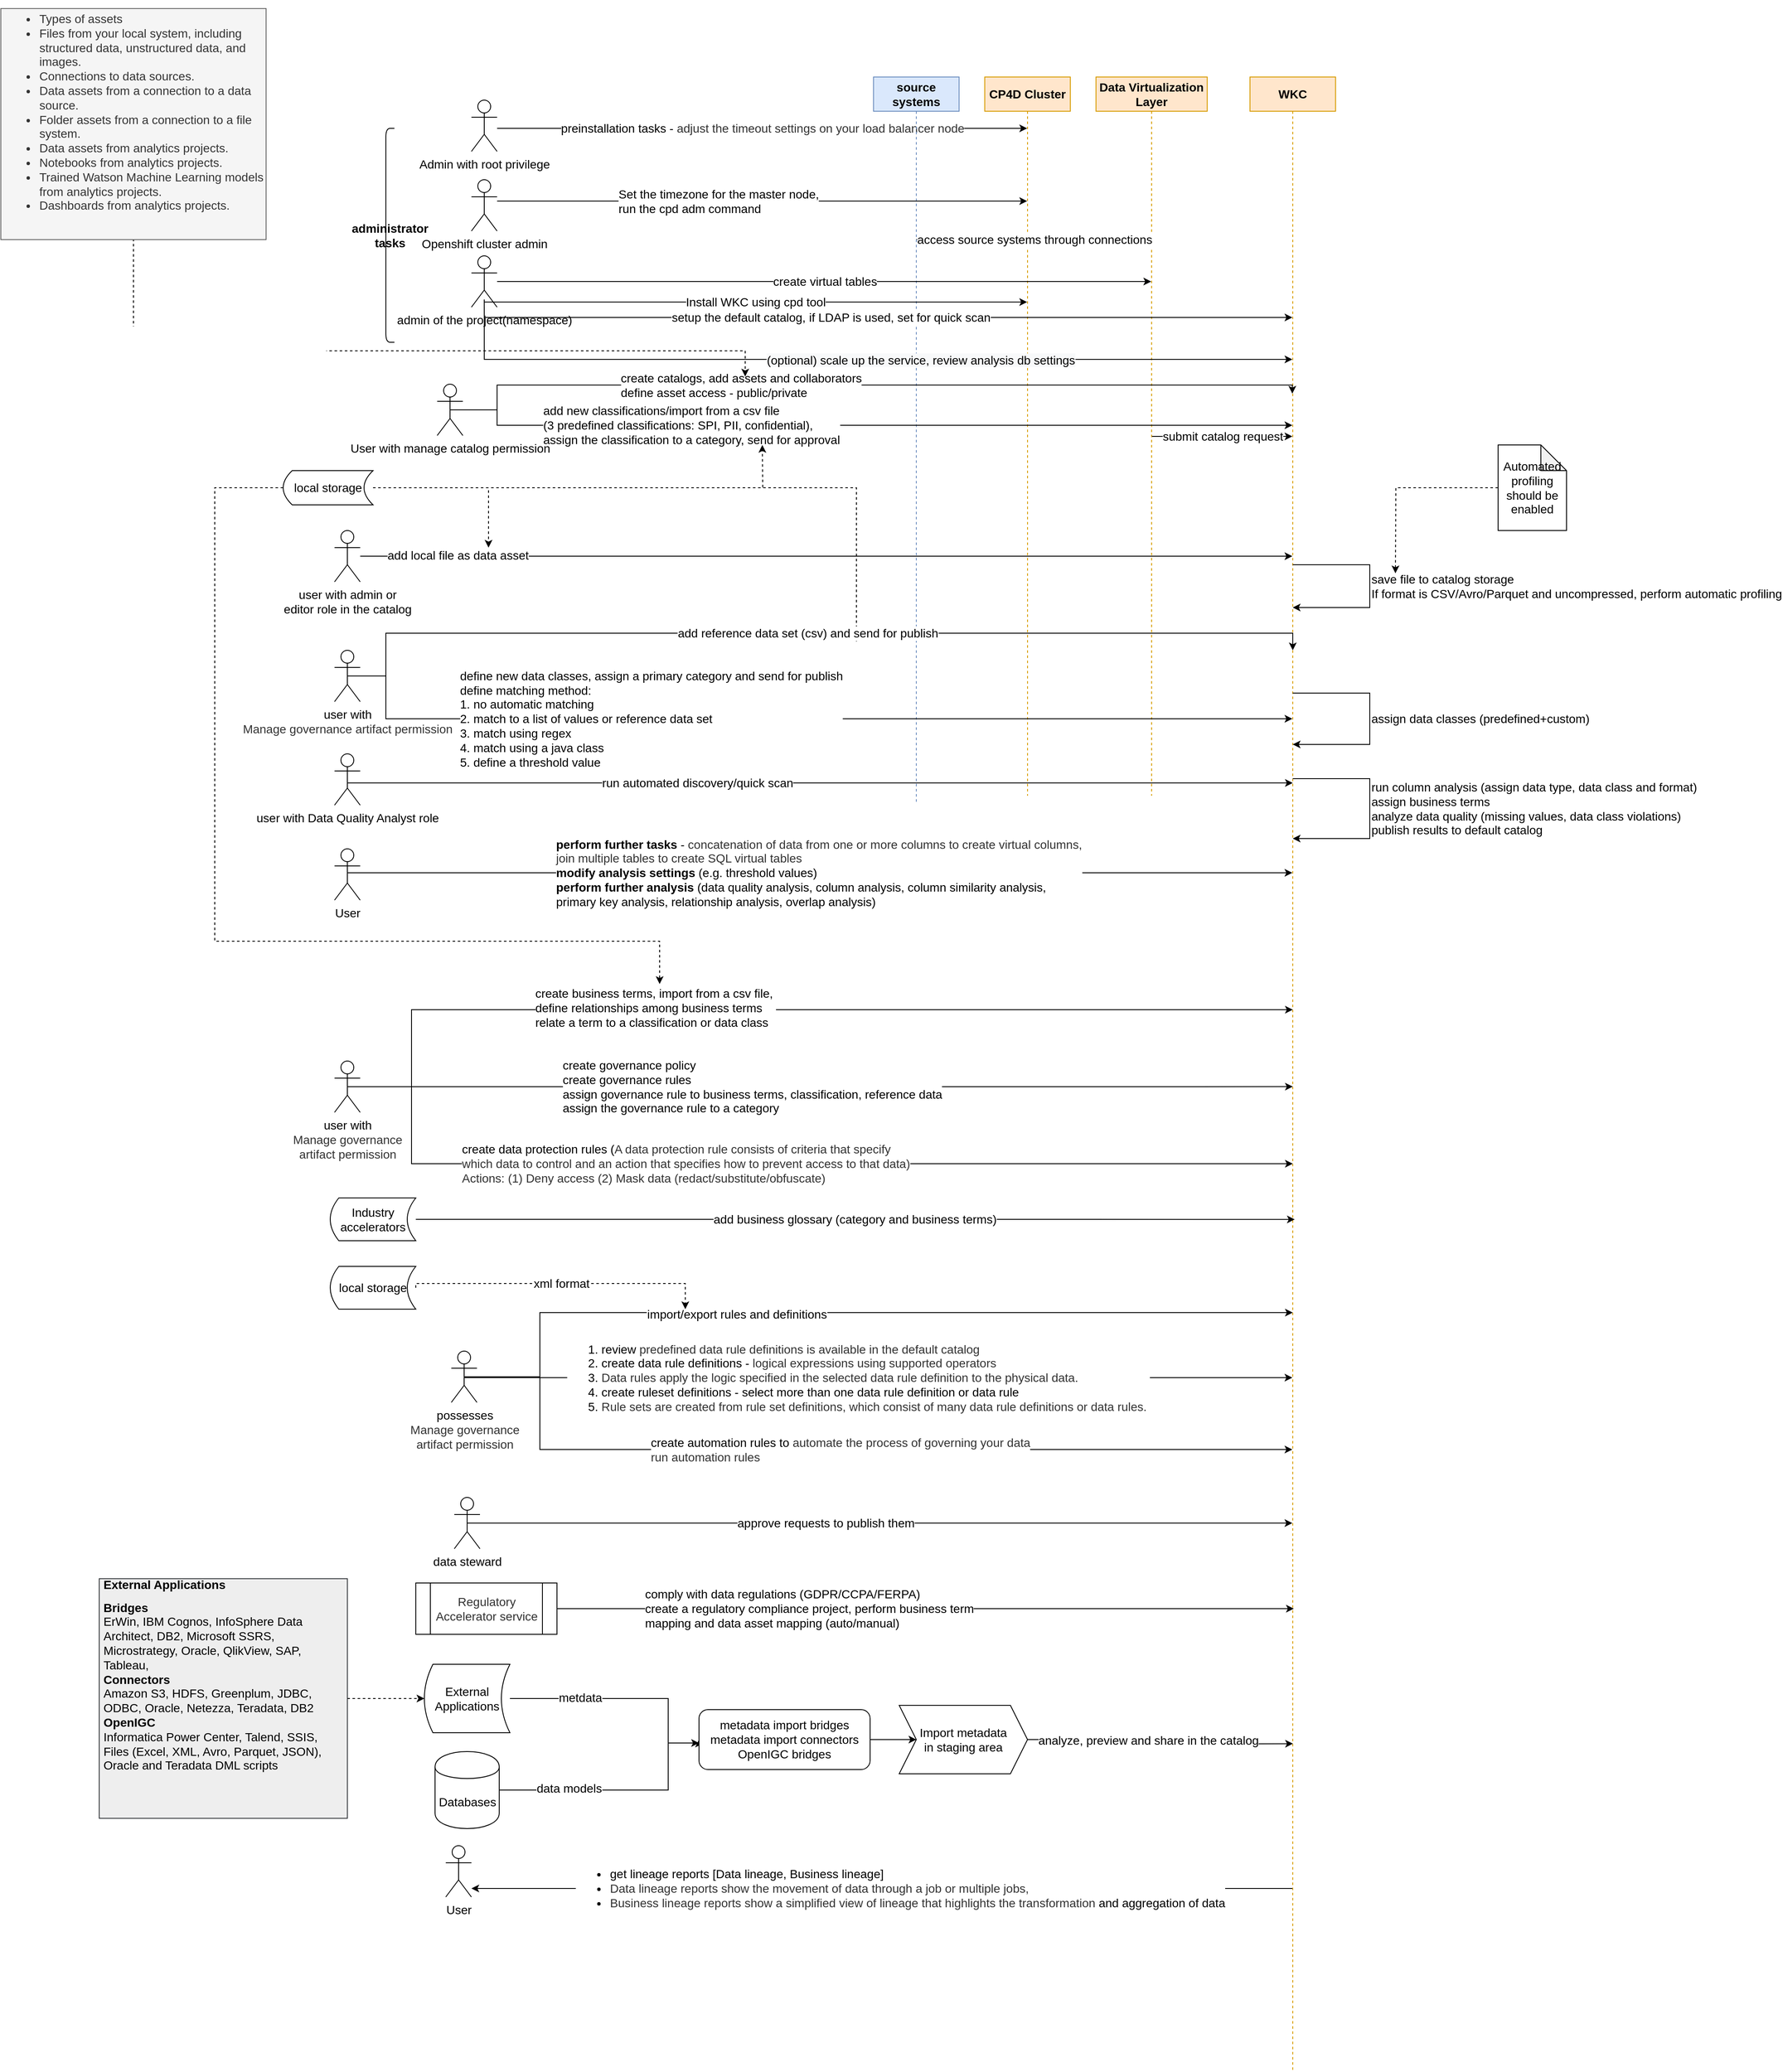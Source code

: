 <mxfile version="13.4.9" type="github">
  <diagram id="kgpKYQtTHZ0yAKxKKP6v" name="Page-1">
    <mxGraphModel dx="2909" dy="1727" grid="1" gridSize="10" guides="1" tooltips="1" connect="1" arrows="1" fold="1" page="1" pageScale="1" pageWidth="850" pageHeight="1100" math="0" shadow="0">
      <root>
        <mxCell id="0" />
        <mxCell id="1" parent="0" />
        <mxCell id="m7c62PFlQVcXENg2-71l-1" value="CP4D Cluster" style="shape=umlLifeline;perimeter=lifelinePerimeter;whiteSpace=wrap;html=1;container=1;collapsible=0;recursiveResize=0;outlineConnect=0;fillColor=#ffe6cc;strokeColor=#d79b00;fontSize=14;fontStyle=1" parent="1" vertex="1">
          <mxGeometry x="110" y="40" width="100" height="840" as="geometry" />
        </mxCell>
        <mxCell id="m7c62PFlQVcXENg2-71l-2" value="submit catalog request" style="edgeStyle=orthogonalEdgeStyle;rounded=0;orthogonalLoop=1;jettySize=auto;html=1;fontSize=14;" parent="1" source="m7c62PFlQVcXENg2-71l-3" target="m7c62PFlQVcXENg2-71l-5" edge="1">
          <mxGeometry relative="1" as="geometry">
            <Array as="points">
              <mxPoint x="310" y="270" />
              <mxPoint x="310" y="270" />
            </Array>
          </mxGeometry>
        </mxCell>
        <mxCell id="m7c62PFlQVcXENg2-71l-3" value="Data Virtualization Layer" style="shape=umlLifeline;perimeter=lifelinePerimeter;whiteSpace=wrap;html=1;container=1;collapsible=0;recursiveResize=0;outlineConnect=0;fillColor=#ffe6cc;strokeColor=#d79b00;fontSize=14;fontStyle=1" parent="1" vertex="1">
          <mxGeometry x="240" y="40" width="130" height="840" as="geometry" />
        </mxCell>
        <mxCell id="m7c62PFlQVcXENg2-71l-4" value="DV" style="shape=umlLifeline;perimeter=lifelinePerimeter;whiteSpace=wrap;html=1;container=1;collapsible=0;recursiveResize=0;outlineConnect=0;fontSize=14;" parent="1" vertex="1">
          <mxGeometry x="420" y="40" width="100" height="300" as="geometry" />
        </mxCell>
        <mxCell id="IsnBaX-UXQkgkAbF29E4-29" value="&lt;ul style=&quot;font-size: 14px;&quot;&gt;&lt;li style=&quot;font-size: 14px;&quot;&gt;&lt;font style=&quot;font-size: 14px;&quot;&gt;get lineage reports [Data lineage, Business lineage]&lt;/font&gt;&lt;/li&gt;&lt;li style=&quot;font-size: 14px;&quot;&gt;&lt;font style=&quot;font-size: 14px;&quot;&gt;&lt;span style=&quot;color: rgb(50, 50, 50); font-size: 14px;&quot;&gt;Data lineage reports show the movement of data through a job or multiple jobs,&amp;nbsp;&lt;/span&gt;&lt;/font&gt;&lt;/li&gt;&lt;li style=&quot;font-size: 14px;&quot;&gt;&lt;span style=&quot;color: rgb(50, 50, 50); font-size: 14px;&quot;&gt;Business lineage reports show a simplified view of lineage that highlights the transformation&amp;nbsp;&lt;/span&gt;and aggregation of data&lt;/li&gt;&lt;/ul&gt;" style="edgeStyle=orthogonalEdgeStyle;rounded=0;orthogonalLoop=1;jettySize=auto;html=1;align=left;fontSize=14;" parent="1" target="IsnBaX-UXQkgkAbF29E4-28" edge="1">
          <mxGeometry x="0.75" relative="1" as="geometry">
            <mxPoint x="290" y="1697.593" as="targetPoint" />
            <Array as="points">
              <mxPoint x="-400" y="2157" />
              <mxPoint x="-400" y="2157" />
            </Array>
            <mxPoint as="offset" />
            <mxPoint x="469.5" y="2157" as="sourcePoint" />
          </mxGeometry>
        </mxCell>
        <mxCell id="m7c62PFlQVcXENg2-71l-5" value="WKC" style="shape=umlLifeline;perimeter=lifelinePerimeter;whiteSpace=wrap;html=1;container=1;collapsible=0;recursiveResize=0;outlineConnect=0;fillColor=#ffe6cc;strokeColor=#d79b00;fontSize=14;fontStyle=1" parent="1" vertex="1">
          <mxGeometry x="420" y="40" width="100" height="2330" as="geometry" />
        </mxCell>
        <mxCell id="m7c62PFlQVcXENg2-71l-6" value="&lt;font style=&quot;font-size: 14px;&quot;&gt;preinstallation tasks -&amp;nbsp;&lt;span style=&quot;color: rgb(50, 50, 50); font-size: 14px;&quot;&gt;adjust the timeout settings on your load balancer node&lt;/span&gt;&lt;/font&gt;" style="edgeStyle=orthogonalEdgeStyle;rounded=0;orthogonalLoop=1;jettySize=auto;html=1;fontSize=14;" parent="1" source="m7c62PFlQVcXENg2-71l-9" target="m7c62PFlQVcXENg2-71l-1" edge="1">
          <mxGeometry relative="1" as="geometry">
            <Array as="points">
              <mxPoint x="50" y="100" />
              <mxPoint x="50" y="100" />
            </Array>
          </mxGeometry>
        </mxCell>
        <mxCell id="m7c62PFlQVcXENg2-71l-9" value="&lt;font style=&quot;font-size: 14px;&quot;&gt;Admin with root privilege&lt;/font&gt;" style="shape=umlActor;verticalLabelPosition=bottom;verticalAlign=top;html=1;fontSize=14;" parent="1" vertex="1">
          <mxGeometry x="-490" y="67" width="30" height="60" as="geometry" />
        </mxCell>
        <mxCell id="m7c62PFlQVcXENg2-71l-12" value="approve requests to publish them" style="edgeStyle=orthogonalEdgeStyle;rounded=0;orthogonalLoop=1;jettySize=auto;html=1;fontSize=14;exitX=0.5;exitY=0.5;exitDx=0;exitDy=0;exitPerimeter=0;" parent="1" source="m7c62PFlQVcXENg2-71l-13" edge="1">
          <mxGeometry x="0.657" y="-380" relative="1" as="geometry">
            <Array as="points">
              <mxPoint x="-495" y="1730" />
            </Array>
            <mxPoint x="-380" y="-380" as="offset" />
            <mxPoint x="469.5" y="1730" as="targetPoint" />
          </mxGeometry>
        </mxCell>
        <mxCell id="m7c62PFlQVcXENg2-71l-13" value="data steward" style="shape=umlActor;verticalLabelPosition=bottom;verticalAlign=top;html=1;fontSize=14;" parent="1" vertex="1">
          <mxGeometry x="-510" y="1700" width="30" height="60" as="geometry" />
        </mxCell>
        <mxCell id="m7c62PFlQVcXENg2-71l-14" value="run automated discovery/quick scan" style="edgeStyle=orthogonalEdgeStyle;rounded=0;orthogonalLoop=1;jettySize=auto;html=1;fontSize=14;exitX=0.5;exitY=0.5;exitDx=0;exitDy=0;exitPerimeter=0;" parent="1" source="m7c62PFlQVcXENg2-71l-16" edge="1">
          <mxGeometry x="-0.256" relative="1" as="geometry">
            <Array as="points">
              <mxPoint x="-635" y="865" />
            </Array>
            <mxPoint as="offset" />
            <mxPoint x="470" y="865" as="targetPoint" />
            <mxPoint x="-635" y="876" as="sourcePoint" />
          </mxGeometry>
        </mxCell>
        <mxCell id="m7c62PFlQVcXENg2-71l-16" value="user with Data Quality Analyst role" style="shape=umlActor;verticalLabelPosition=bottom;verticalAlign=top;html=1;fontSize=14;" parent="1" vertex="1">
          <mxGeometry x="-650" y="831" width="30" height="60" as="geometry" />
        </mxCell>
        <mxCell id="m7c62PFlQVcXENg2-71l-96" value="access source systems through connections" style="edgeStyle=orthogonalEdgeStyle;rounded=0;orthogonalLoop=1;jettySize=auto;html=1;strokeWidth=1;fontSize=14;" parent="1" source="m7c62PFlQVcXENg2-71l-17" target="m7c62PFlQVcXENg2-71l-3" edge="1">
          <mxGeometry relative="1" as="geometry">
            <Array as="points">
              <mxPoint x="150" y="230" />
              <mxPoint x="150" y="230" />
            </Array>
          </mxGeometry>
        </mxCell>
        <mxCell id="m7c62PFlQVcXENg2-71l-17" value="source systems" style="shape=umlLifeline;perimeter=lifelinePerimeter;whiteSpace=wrap;html=1;container=1;collapsible=0;recursiveResize=0;outlineConnect=0;fillColor=#dae8fc;strokeColor=#6c8ebf;fontSize=14;fontStyle=1" parent="1" vertex="1">
          <mxGeometry x="-20" y="40" width="100" height="850" as="geometry" />
        </mxCell>
        <mxCell id="m7c62PFlQVcXENg2-71l-19" value="&lt;ol style=&quot;font-size: 14px;&quot;&gt;&lt;li style=&quot;font-size: 14px;&quot;&gt;&lt;font style=&quot;font-size: 14px;&quot;&gt;&lt;font style=&quot;font-size: 14px;&quot;&gt;review&amp;nbsp;&lt;span style=&quot;color: rgb(50, 50, 50); font-size: 14px;&quot;&gt;predefined data rule definitions is available in the default catalog&lt;/span&gt;&lt;/font&gt;&lt;/font&gt;&lt;/li&gt;&lt;li style=&quot;font-size: 14px;&quot;&gt;&lt;font style=&quot;font-size: 14px;&quot;&gt;create data rule definitions -&amp;nbsp;&lt;span style=&quot;color: rgb(50, 50, 50); font-size: 14px;&quot;&gt;logical expressions using supported operators&lt;br style=&quot;font-size: 14px;&quot;&gt;&lt;/span&gt;&lt;/font&gt;&lt;/li&gt;&lt;li style=&quot;font-size: 14px;&quot;&gt;&lt;font style=&quot;font-size: 14px;&quot;&gt;&lt;span style=&quot;color: rgb(50, 50, 50); font-size: 14px;&quot;&gt;Data rules apply the logic specified in the selected data rule definition to the physical data.&lt;/span&gt;&lt;/font&gt;&lt;/li&gt;&lt;li style=&quot;font-size: 14px;&quot;&gt;&lt;font style=&quot;font-size: 14px;&quot;&gt;create ruleset definitions -&amp;nbsp;&lt;/font&gt;select more than one data rule definition or data rule&lt;/li&gt;&lt;li style=&quot;font-size: 14px;&quot;&gt;&lt;font style=&quot;font-size: 14px;&quot;&gt;&lt;span style=&quot;color: rgb(50, 50, 50); font-size: 14px;&quot;&gt;Rule sets are created from rule set definitions, which consist of many data rule definitions or data rules.&amp;nbsp;&lt;/span&gt;&lt;/font&gt;&lt;/li&gt;&lt;/ol&gt;" style="edgeStyle=orthogonalEdgeStyle;rounded=0;orthogonalLoop=1;jettySize=auto;html=1;fontSize=14;align=left;exitX=0.5;exitY=0.5;exitDx=0;exitDy=0;exitPerimeter=0;" parent="1" source="m7c62PFlQVcXENg2-71l-20" edge="1">
          <mxGeometry x="-0.527" y="-110" relative="1" as="geometry">
            <Array as="points">
              <mxPoint x="-498" y="1560" />
            </Array>
            <mxPoint x="469.5" y="1560" as="targetPoint" />
            <mxPoint x="-110" y="-110" as="offset" />
          </mxGeometry>
        </mxCell>
        <mxCell id="m7c62PFlQVcXENg2-71l-87" style="edgeStyle=orthogonalEdgeStyle;rounded=0;orthogonalLoop=1;jettySize=auto;html=1;strokeWidth=1;fontSize=14;exitX=0.5;exitY=0.5;exitDx=0;exitDy=0;exitPerimeter=0;" parent="1" source="m7c62PFlQVcXENg2-71l-20" edge="1">
          <mxGeometry relative="1" as="geometry">
            <mxPoint x="470" y="1484" as="targetPoint" />
            <Array as="points">
              <mxPoint x="-410" y="1559" />
              <mxPoint x="-410" y="1484" />
            </Array>
            <mxPoint x="-483.5" y="1544" as="sourcePoint" />
          </mxGeometry>
        </mxCell>
        <mxCell id="m7c62PFlQVcXENg2-71l-88" value="import/export rules and definitions" style="edgeLabel;html=1;align=center;verticalAlign=middle;resizable=0;points=[];fontSize=14;" parent="m7c62PFlQVcXENg2-71l-87" vertex="1" connectable="0">
          <mxGeometry x="-0.494" y="-2" relative="1" as="geometry">
            <mxPoint x="129.5" as="offset" />
          </mxGeometry>
        </mxCell>
        <mxCell id="m7c62PFlQVcXENg2-71l-91" value="&lt;div style=&quot;text-align: left; font-size: 14px;&quot;&gt;create automation rules to&amp;nbsp;&lt;span style=&quot;color: rgb(50, 50, 50); font-size: 14px;&quot;&gt;automate the process of governing your data&lt;/span&gt;&lt;/div&gt;&lt;font style=&quot;font-size: 14px;&quot;&gt;&lt;div style=&quot;text-align: left; font-size: 14px;&quot;&gt;&lt;span style=&quot;color: rgb(50, 50, 50); font-size: 14px;&quot;&gt;run automation rules&lt;/span&gt;&lt;/div&gt;&lt;/font&gt;" style="edgeStyle=orthogonalEdgeStyle;rounded=0;orthogonalLoop=1;jettySize=auto;html=1;strokeWidth=1;fontSize=14;exitX=0.5;exitY=0.5;exitDx=0;exitDy=0;exitPerimeter=0;" parent="1" source="m7c62PFlQVcXENg2-71l-20" edge="1">
          <mxGeometry x="-0.006" relative="1" as="geometry">
            <mxPoint x="469.5" y="1644" as="targetPoint" />
            <Array as="points">
              <mxPoint x="-410" y="1559" />
              <mxPoint x="-410" y="1644" />
            </Array>
            <mxPoint x="1" as="offset" />
            <mxPoint x="-483.5" y="1574" as="sourcePoint" />
          </mxGeometry>
        </mxCell>
        <mxCell id="m7c62PFlQVcXENg2-71l-20" value="&lt;font style=&quot;font-size: 14px;&quot;&gt;possesses&lt;br style=&quot;font-size: 14px;&quot;&gt;&lt;span style=&quot;color: rgb(50, 50, 50); background-color: rgb(255, 255, 255); font-size: 14px;&quot;&gt;Manage governance &lt;br style=&quot;font-size: 14px;&quot;&gt;artifact permission&lt;/span&gt;&lt;/font&gt;" style="shape=umlActor;verticalLabelPosition=bottom;verticalAlign=top;html=1;fontSize=14;" parent="1" vertex="1">
          <mxGeometry x="-513.5" y="1529" width="30" height="60" as="geometry" />
        </mxCell>
        <mxCell id="m7c62PFlQVcXENg2-71l-37" value="&lt;font style=&quot;font-size: 14px;&quot;&gt;Install WKC using cpd tool&lt;/font&gt;" style="edgeStyle=orthogonalEdgeStyle;rounded=0;orthogonalLoop=1;jettySize=auto;html=1;fontSize=14;" parent="1" edge="1">
          <mxGeometry relative="1" as="geometry">
            <Array as="points">
              <mxPoint x="-10" y="303" />
              <mxPoint x="-10" y="303" />
            </Array>
            <mxPoint x="-475.034" y="302" as="sourcePoint" />
            <mxPoint x="159.5" y="303.0" as="targetPoint" />
          </mxGeometry>
        </mxCell>
        <mxCell id="m7c62PFlQVcXENg2-71l-38" style="edgeStyle=orthogonalEdgeStyle;rounded=0;orthogonalLoop=1;jettySize=auto;html=1;fontSize=14;" parent="1" edge="1">
          <mxGeometry relative="1" as="geometry">
            <Array as="points">
              <mxPoint x="-475" y="321" />
            </Array>
            <mxPoint x="-475.034" y="300" as="sourcePoint" />
            <mxPoint x="469.5" y="321.0" as="targetPoint" />
          </mxGeometry>
        </mxCell>
        <mxCell id="m7c62PFlQVcXENg2-71l-39" value="&lt;font style=&quot;font-size: 14px;&quot;&gt;setup the default catalog, if LDAP is used, set for quick scan&lt;/font&gt;" style="edgeLabel;html=1;align=center;verticalAlign=middle;resizable=0;points=[];fontSize=14;" parent="m7c62PFlQVcXENg2-71l-38" vertex="1" connectable="0">
          <mxGeometry x="-0.1" y="-1" relative="1" as="geometry">
            <mxPoint x="-8.67" y="-1" as="offset" />
          </mxGeometry>
        </mxCell>
        <mxCell id="m7c62PFlQVcXENg2-71l-95" value="create virtual tables" style="edgeStyle=orthogonalEdgeStyle;rounded=0;orthogonalLoop=1;jettySize=auto;html=1;strokeWidth=1;fontSize=14;" parent="1" source="m7c62PFlQVcXENg2-71l-22" target="m7c62PFlQVcXENg2-71l-3" edge="1">
          <mxGeometry relative="1" as="geometry">
            <Array as="points">
              <mxPoint x="-475" y="260" />
            </Array>
          </mxGeometry>
        </mxCell>
        <mxCell id="m7c62PFlQVcXENg2-71l-22" value="&lt;font style=&quot;font-size: 14px;&quot;&gt;admin of the project(namespace)&lt;/font&gt;" style="shape=umlActor;verticalLabelPosition=bottom;verticalAlign=top;html=1;outlineConnect=0;fontSize=14;" parent="1" vertex="1">
          <mxGeometry x="-490" y="249" width="30" height="60" as="geometry" />
        </mxCell>
        <mxCell id="m7c62PFlQVcXENg2-71l-33" style="edgeStyle=orthogonalEdgeStyle;rounded=0;orthogonalLoop=1;jettySize=auto;html=1;fontSize=14;" parent="1" edge="1">
          <mxGeometry relative="1" as="geometry">
            <Array as="points">
              <mxPoint x="-10" y="185" />
              <mxPoint x="-10" y="185" />
            </Array>
            <mxPoint x="-460" y="185.0" as="sourcePoint" />
            <mxPoint x="159.5" y="185.0" as="targetPoint" />
          </mxGeometry>
        </mxCell>
        <mxCell id="m7c62PFlQVcXENg2-71l-35" value="&lt;font style=&quot;font-size: 14px;&quot;&gt;Set the timezone for the master node,&lt;br style=&quot;font-size: 14px;&quot;&gt;run the cpd adm command&lt;/font&gt;" style="edgeLabel;html=1;align=left;verticalAlign=middle;resizable=0;points=[];fontSize=14;" parent="m7c62PFlQVcXENg2-71l-33" vertex="1" connectable="0">
          <mxGeometry x="-0.065" y="1" relative="1" as="geometry">
            <mxPoint x="-149.66" y="1" as="offset" />
          </mxGeometry>
        </mxCell>
        <mxCell id="m7c62PFlQVcXENg2-71l-30" value="&lt;font style=&quot;font-size: 14px;&quot;&gt;Openshift cluster admin&lt;/font&gt;" style="shape=umlActor;verticalLabelPosition=bottom;verticalAlign=top;html=1;outlineConnect=0;fontSize=14;" parent="1" vertex="1">
          <mxGeometry x="-490" y="160" width="30" height="60" as="geometry" />
        </mxCell>
        <mxCell id="m7c62PFlQVcXENg2-71l-42" style="edgeStyle=orthogonalEdgeStyle;rounded=0;orthogonalLoop=1;jettySize=auto;html=1;fontSize=14;" parent="1" source="m7c62PFlQVcXENg2-71l-22" target="m7c62PFlQVcXENg2-71l-5" edge="1">
          <mxGeometry relative="1" as="geometry">
            <mxPoint x="-475" y="340" as="sourcePoint" />
            <mxPoint x="-50" y="370" as="targetPoint" />
            <Array as="points">
              <mxPoint x="-475" y="370" />
            </Array>
          </mxGeometry>
        </mxCell>
        <mxCell id="m7c62PFlQVcXENg2-71l-43" value="&lt;span style=&quot;font-size: 14px; background-color: rgb(248, 249, 250);&quot;&gt;(optional) scale up the service, review analysis db settings&lt;/span&gt;" style="edgeLabel;html=1;align=center;verticalAlign=middle;resizable=0;points=[];fontSize=14;" parent="m7c62PFlQVcXENg2-71l-42" vertex="1" connectable="0">
          <mxGeometry x="0.135" y="-1" relative="1" as="geometry">
            <mxPoint as="offset" />
          </mxGeometry>
        </mxCell>
        <mxCell id="m7c62PFlQVcXENg2-71l-47" style="edgeStyle=orthogonalEdgeStyle;rounded=0;orthogonalLoop=1;jettySize=auto;html=1;fontSize=14;exitX=0.5;exitY=0.5;exitDx=0;exitDy=0;exitPerimeter=0;" parent="1" source="m7c62PFlQVcXENg2-71l-44" edge="1">
          <mxGeometry relative="1" as="geometry">
            <Array as="points">
              <mxPoint x="-460" y="429" />
              <mxPoint x="-460" y="400" />
              <mxPoint x="470" y="400" />
            </Array>
            <mxPoint x="-460" y="410.0" as="sourcePoint" />
            <mxPoint x="469.5" y="410.0" as="targetPoint" />
          </mxGeometry>
        </mxCell>
        <mxCell id="m7c62PFlQVcXENg2-71l-48" value="&lt;div style=&quot;text-align: left; font-size: 14px;&quot;&gt;create catalogs, add assets and collaborators&lt;/div&gt;&lt;div style=&quot;text-align: left; font-size: 14px;&quot;&gt;define asset access - public/private&lt;/div&gt;" style="edgeLabel;html=1;align=center;verticalAlign=middle;resizable=0;points=[];fontSize=14;" parent="m7c62PFlQVcXENg2-71l-47" vertex="1" connectable="0">
          <mxGeometry x="0.463" y="-283" relative="1" as="geometry">
            <mxPoint x="-380" y="-283" as="offset" />
          </mxGeometry>
        </mxCell>
        <mxCell id="m7c62PFlQVcXENg2-71l-54" style="edgeStyle=orthogonalEdgeStyle;rounded=0;orthogonalLoop=1;jettySize=auto;html=1;strokeWidth=1;fontSize=14;exitX=0.5;exitY=0.5;exitDx=0;exitDy=0;exitPerimeter=0;" parent="1" source="m7c62PFlQVcXENg2-71l-44" edge="1">
          <mxGeometry relative="1" as="geometry">
            <Array as="points">
              <mxPoint x="-460" y="429" />
              <mxPoint x="-460" y="447" />
            </Array>
            <mxPoint x="-475.034" y="446" as="sourcePoint" />
            <mxPoint x="469.5" y="447.0" as="targetPoint" />
          </mxGeometry>
        </mxCell>
        <mxCell id="m7c62PFlQVcXENg2-71l-55" value="add new classifications/import from a csv file &lt;br&gt;(3 predefined classifications: SPI, PII, confidential),&amp;nbsp;&lt;br style=&quot;font-size: 14px&quot;&gt;assign the classification to a category, send for approval" style="edgeLabel;html=1;align=left;verticalAlign=middle;resizable=0;points=[];fontSize=14;" parent="m7c62PFlQVcXENg2-71l-54" vertex="1" connectable="0">
          <mxGeometry x="-0.036" y="-1" relative="1" as="geometry">
            <mxPoint x="-358" y="-1" as="offset" />
          </mxGeometry>
        </mxCell>
        <mxCell id="m7c62PFlQVcXENg2-71l-44" value="&lt;font style=&quot;font-size: 14px;&quot;&gt;User with manage catalog permission&lt;/font&gt;" style="shape=umlActor;verticalLabelPosition=bottom;verticalAlign=top;html=1;outlineConnect=0;fontSize=14;" parent="1" vertex="1">
          <mxGeometry x="-530" y="399" width="30" height="60" as="geometry" />
        </mxCell>
        <mxCell id="m7c62PFlQVcXENg2-71l-53" style="edgeStyle=orthogonalEdgeStyle;rounded=0;orthogonalLoop=1;jettySize=auto;html=1;fontSize=14;dashed=1;strokeWidth=1;exitX=0.5;exitY=1;exitDx=0;exitDy=0;" parent="1" edge="1">
          <mxGeometry relative="1" as="geometry">
            <mxPoint x="-170" y="390" as="targetPoint" />
            <Array as="points">
              <mxPoint x="-885" y="360" />
              <mxPoint x="-170" y="360" />
            </Array>
            <mxPoint x="-885.0" y="217.0" as="sourcePoint" />
          </mxGeometry>
        </mxCell>
        <mxCell id="m7c62PFlQVcXENg2-71l-51" value="&lt;h1 style=&quot;font-size: 14px;&quot;&gt;&lt;ul style=&quot;font-size: 14px;&quot;&gt;&lt;li style=&quot;font-size: 14px;&quot;&gt;&lt;font style=&quot;font-size: 14px; font-weight: normal;&quot;&gt;Types of assets&lt;/font&gt;&lt;/li&gt;&lt;li style=&quot;font-size: 14px;&quot;&gt;&lt;font style=&quot;font-size: 14px; font-weight: normal;&quot;&gt;Files from your local system, including structured data, unstructured data, and images.&lt;/font&gt;&lt;/li&gt;&lt;li style=&quot;font-size: 14px;&quot;&gt;&lt;font style=&quot;font-size: 14px; font-weight: normal;&quot;&gt;Connections to data sources.&amp;nbsp;&lt;/font&gt;&lt;/li&gt;&lt;li style=&quot;font-size: 14px;&quot;&gt;&lt;span style=&quot;font-weight: normal; font-size: 14px;&quot;&gt;Data assets from a connection to a data source.&lt;/span&gt;&lt;/li&gt;&lt;li style=&quot;font-size: 14px;&quot;&gt;&lt;font style=&quot;font-size: 14px; font-weight: normal;&quot;&gt;Folder assets from a connection to a file system.&lt;/font&gt;&lt;/li&gt;&lt;li style=&quot;font-size: 14px;&quot;&gt;&lt;font style=&quot;font-size: 14px; font-weight: normal;&quot;&gt;Data assets from analytics projects.&lt;/font&gt;&lt;/li&gt;&lt;li style=&quot;font-size: 14px;&quot;&gt;&lt;font style=&quot;font-size: 14px; font-weight: normal;&quot;&gt;Notebooks from analytics projects.&lt;/font&gt;&lt;/li&gt;&lt;li style=&quot;font-size: 14px;&quot;&gt;&lt;font style=&quot;font-size: 14px; font-weight: normal;&quot;&gt;Trained Watson Machine Learning models from analytics projects.&lt;/font&gt;&lt;/li&gt;&lt;li style=&quot;font-size: 14px;&quot;&gt;&lt;font style=&quot;font-size: 14px; font-weight: normal;&quot;&gt;Dashboards from analytics projects.&lt;/font&gt;&lt;/li&gt;&lt;/ul&gt;&lt;/h1&gt;" style="text;html=1;strokeColor=#666666;fillColor=#f5f5f5;spacing=5;spacingTop=-20;whiteSpace=wrap;overflow=hidden;rounded=0;fontSize=14;fontColor=#333333;" parent="1" vertex="1">
          <mxGeometry x="-1040" y="-40" width="310" height="270" as="geometry" />
        </mxCell>
        <mxCell id="m7c62PFlQVcXENg2-71l-58" style="edgeStyle=orthogonalEdgeStyle;rounded=0;orthogonalLoop=1;jettySize=auto;html=1;strokeWidth=1;fontSize=14;dashed=1;" parent="1" source="m7c62PFlQVcXENg2-71l-57" edge="1">
          <mxGeometry relative="1" as="geometry">
            <mxPoint x="-150" y="470" as="targetPoint" />
          </mxGeometry>
        </mxCell>
        <mxCell id="m7c62PFlQVcXENg2-71l-63" style="edgeStyle=orthogonalEdgeStyle;rounded=0;orthogonalLoop=1;jettySize=auto;html=1;strokeWidth=1;fontSize=14;dashed=1;" parent="1" source="m7c62PFlQVcXENg2-71l-57" edge="1">
          <mxGeometry relative="1" as="geometry">
            <mxPoint x="-470" y="590" as="targetPoint" />
            <Array as="points">
              <mxPoint x="-470" y="520" />
              <mxPoint x="-470" y="590" />
            </Array>
          </mxGeometry>
        </mxCell>
        <mxCell id="m7c62PFlQVcXENg2-71l-73" value="" style="edgeStyle=orthogonalEdgeStyle;rounded=0;orthogonalLoop=1;jettySize=auto;html=1;strokeWidth=1;fontSize=14;dashed=1;" parent="1" source="m7c62PFlQVcXENg2-71l-57" edge="1">
          <mxGeometry x="0.661" relative="1" as="geometry">
            <mxPoint x="-40" y="700" as="targetPoint" />
            <Array as="points">
              <mxPoint x="-40" y="520" />
            </Array>
            <mxPoint as="offset" />
          </mxGeometry>
        </mxCell>
        <mxCell id="m7c62PFlQVcXENg2-71l-84" style="edgeStyle=orthogonalEdgeStyle;rounded=0;orthogonalLoop=1;jettySize=auto;html=1;strokeWidth=1;fontSize=14;dashed=1;" parent="1" source="m7c62PFlQVcXENg2-71l-57" edge="1">
          <mxGeometry relative="1" as="geometry">
            <mxPoint x="-270" y="1100" as="targetPoint" />
            <Array as="points">
              <mxPoint x="-790" y="520" />
              <mxPoint x="-790" y="1050" />
              <mxPoint x="-270" y="1050" />
            </Array>
          </mxGeometry>
        </mxCell>
        <mxCell id="m7c62PFlQVcXENg2-71l-57" value="local storage" style="shape=dataStorage;whiteSpace=wrap;html=1;fontSize=14;" parent="1" vertex="1">
          <mxGeometry x="-710" y="500" width="105" height="40" as="geometry" />
        </mxCell>
        <mxCell id="m7c62PFlQVcXENg2-71l-60" style="edgeStyle=orthogonalEdgeStyle;rounded=0;orthogonalLoop=1;jettySize=auto;html=1;strokeWidth=1;fontSize=14;" parent="1" source="m7c62PFlQVcXENg2-71l-59" target="m7c62PFlQVcXENg2-71l-5" edge="1">
          <mxGeometry relative="1" as="geometry">
            <Array as="points">
              <mxPoint x="240" y="600" />
              <mxPoint x="240" y="600" />
            </Array>
          </mxGeometry>
        </mxCell>
        <mxCell id="m7c62PFlQVcXENg2-71l-61" value="add local file as data asset" style="edgeLabel;html=1;align=center;verticalAlign=middle;resizable=0;points=[];fontSize=14;" parent="m7c62PFlQVcXENg2-71l-60" vertex="1" connectable="0">
          <mxGeometry x="-0.792" y="1" relative="1" as="geometry">
            <mxPoint as="offset" />
          </mxGeometry>
        </mxCell>
        <mxCell id="m7c62PFlQVcXENg2-71l-59" value="user with admin or &lt;br style=&quot;font-size: 14px;&quot;&gt;editor role in the catalog" style="shape=umlActor;verticalLabelPosition=bottom;verticalAlign=top;html=1;outlineConnect=0;fontSize=14;" parent="1" vertex="1">
          <mxGeometry x="-650" y="570" width="30" height="60" as="geometry" />
        </mxCell>
        <mxCell id="m7c62PFlQVcXENg2-71l-62" value="save file to catalog storage&lt;br style=&quot;font-size: 14px;&quot;&gt;If format is CSV/Avro/Parquet and uncompressed, perform automatic profiling" style="edgeStyle=orthogonalEdgeStyle;rounded=0;orthogonalLoop=1;jettySize=auto;html=1;strokeWidth=1;fontSize=14;align=left;" parent="1" source="m7c62PFlQVcXENg2-71l-5" target="m7c62PFlQVcXENg2-71l-5" edge="1">
          <mxGeometry relative="1" as="geometry">
            <Array as="points">
              <mxPoint x="560" y="610" />
              <mxPoint x="560" y="660" />
            </Array>
          </mxGeometry>
        </mxCell>
        <mxCell id="m7c62PFlQVcXENg2-71l-65" style="edgeStyle=orthogonalEdgeStyle;rounded=0;orthogonalLoop=1;jettySize=auto;html=1;dashed=1;strokeWidth=1;fontSize=14;" parent="1" source="m7c62PFlQVcXENg2-71l-64" edge="1">
          <mxGeometry relative="1" as="geometry">
            <mxPoint x="590" y="620" as="targetPoint" />
          </mxGeometry>
        </mxCell>
        <mxCell id="m7c62PFlQVcXENg2-71l-64" value="Automated profiling should be enabled" style="shape=note;whiteSpace=wrap;html=1;backgroundOutline=1;darkOpacity=0.05;fontSize=14;" parent="1" vertex="1">
          <mxGeometry x="710" y="470" width="80" height="100" as="geometry" />
        </mxCell>
        <mxCell id="m7c62PFlQVcXENg2-71l-66" value="assign data classes (predefined+custom)" style="edgeStyle=orthogonalEdgeStyle;rounded=0;orthogonalLoop=1;jettySize=auto;html=1;strokeWidth=1;fontSize=14;align=left;" parent="1" source="m7c62PFlQVcXENg2-71l-5" target="m7c62PFlQVcXENg2-71l-5" edge="1">
          <mxGeometry relative="1" as="geometry">
            <Array as="points">
              <mxPoint x="560" y="760" />
              <mxPoint x="560" y="820" />
            </Array>
          </mxGeometry>
        </mxCell>
        <mxCell id="m7c62PFlQVcXENg2-71l-68" value="&lt;div style=&quot;text-align: left; font-size: 14px;&quot;&gt;define new data classes, assign a primary category and send for publish&lt;/div&gt;&lt;div style=&quot;text-align: left; font-size: 14px;&quot;&gt;define matching method:&lt;/div&gt;&lt;div style=&quot;text-align: left; font-size: 14px;&quot;&gt;1. no automatic matching&lt;/div&gt;&lt;div style=&quot;text-align: left; font-size: 14px;&quot;&gt;2. match to a list of values or reference data set&lt;/div&gt;&lt;div style=&quot;text-align: left; font-size: 14px;&quot;&gt;3. match using regex&lt;/div&gt;&lt;div style=&quot;text-align: left; font-size: 14px;&quot;&gt;4. match using a java class&lt;/div&gt;&lt;div style=&quot;text-align: left; font-size: 14px;&quot;&gt;5. define a threshold value&lt;/div&gt;" style="edgeStyle=orthogonalEdgeStyle;rounded=0;orthogonalLoop=1;jettySize=auto;html=1;strokeWidth=1;fontSize=14;exitX=0.5;exitY=0.5;exitDx=0;exitDy=0;exitPerimeter=0;" parent="1" source="m7c62PFlQVcXENg2-71l-67" target="m7c62PFlQVcXENg2-71l-5" edge="1">
          <mxGeometry x="-0.299" relative="1" as="geometry">
            <Array as="points">
              <mxPoint x="-590" y="740" />
              <mxPoint x="-590" y="790" />
            </Array>
            <mxPoint as="offset" />
          </mxGeometry>
        </mxCell>
        <mxCell id="m7c62PFlQVcXENg2-71l-74" value="add reference data set (csv) and send for publish" style="edgeStyle=orthogonalEdgeStyle;rounded=0;orthogonalLoop=1;jettySize=auto;html=1;strokeWidth=1;fontSize=14;exitX=0.5;exitY=0.5;exitDx=0;exitDy=0;exitPerimeter=0;" parent="1" source="m7c62PFlQVcXENg2-71l-67" edge="1">
          <mxGeometry relative="1" as="geometry">
            <Array as="points">
              <mxPoint x="-590" y="740" />
              <mxPoint x="-590" y="690" />
              <mxPoint x="470" y="690" />
            </Array>
            <mxPoint x="470" y="710" as="targetPoint" />
          </mxGeometry>
        </mxCell>
        <mxCell id="m7c62PFlQVcXENg2-71l-67" value="user with&lt;br style=&quot;font-size: 14px;&quot;&gt;&lt;span style=&quot;color: rgb(50, 50, 50); background-color: rgb(255, 255, 255); font-size: 14px;&quot;&gt;Manage governance artifact permission&lt;/span&gt;" style="shape=umlActor;verticalLabelPosition=bottom;verticalAlign=top;html=1;outlineConnect=0;fontSize=14;" parent="1" vertex="1">
          <mxGeometry x="-650" y="710" width="30" height="60" as="geometry" />
        </mxCell>
        <mxCell id="m7c62PFlQVcXENg2-71l-75" value="&lt;div style=&quot;font-size: 14px;&quot;&gt;run column analysis (assign data type, data class and format)&lt;/div&gt;&lt;div style=&quot;font-size: 14px;&quot;&gt;assign business terms&lt;/div&gt;&lt;div style=&quot;font-size: 14px;&quot;&gt;analyze data quality (missing values, data class violations)&lt;/div&gt;&lt;div style=&quot;font-size: 14px;&quot;&gt;publish results to default catalog&lt;/div&gt;" style="edgeStyle=orthogonalEdgeStyle;rounded=0;orthogonalLoop=1;jettySize=auto;html=1;strokeWidth=1;fontSize=14;align=left;" parent="1" source="m7c62PFlQVcXENg2-71l-5" target="m7c62PFlQVcXENg2-71l-5" edge="1">
          <mxGeometry relative="1" as="geometry">
            <Array as="points">
              <mxPoint x="560" y="860" />
              <mxPoint x="560" y="930" />
            </Array>
          </mxGeometry>
        </mxCell>
        <mxCell id="m7c62PFlQVcXENg2-71l-77" value="&lt;font style=&quot;font-size: 14px;&quot;&gt;&lt;b style=&quot;font-size: 14px;&quot;&gt;perform further tasks&lt;/b&gt; -&amp;nbsp;&lt;span style=&quot;color: rgb(50, 50, 50); font-size: 14px;&quot;&gt;concatenation of data from one or more columns to create virtual columns, &lt;br style=&quot;font-size: 14px;&quot;&gt;join multiple tables to create SQL virtual tables&lt;br style=&quot;font-size: 14px;&quot;&gt;&lt;/span&gt;&lt;/font&gt;&lt;b style=&quot;font-size: 14px;&quot;&gt;modify analysis settings&lt;/b&gt; (e.g. threshold values)&lt;br style=&quot;font-size: 14px;&quot;&gt;&lt;b style=&quot;font-size: 14px;&quot;&gt;perform further analysis&lt;/b&gt; (data quality analysis, column analysis, column similarity analysis, &lt;br style=&quot;font-size: 14px;&quot;&gt;primary key analysis, relationship analysis, overlap analysis)" style="edgeStyle=orthogonalEdgeStyle;rounded=0;orthogonalLoop=1;jettySize=auto;html=1;strokeWidth=1;fontSize=14;align=left;exitX=0.5;exitY=0.5;exitDx=0;exitDy=0;exitPerimeter=0;" parent="1" source="m7c62PFlQVcXENg2-71l-76" edge="1">
          <mxGeometry x="0.291" y="-470" relative="1" as="geometry">
            <Array as="points">
              <mxPoint x="-635" y="970" />
            </Array>
            <mxPoint x="-470" y="-470" as="offset" />
            <mxPoint x="-460" y="970.034" as="sourcePoint" />
            <mxPoint x="469.5" y="970.034" as="targetPoint" />
          </mxGeometry>
        </mxCell>
        <mxCell id="m7c62PFlQVcXENg2-71l-76" value="User" style="shape=umlActor;verticalLabelPosition=bottom;verticalAlign=top;html=1;outlineConnect=0;fontSize=14;" parent="1" vertex="1">
          <mxGeometry x="-650" y="942" width="30" height="60" as="geometry" />
        </mxCell>
        <mxCell id="m7c62PFlQVcXENg2-71l-80" value="&lt;div style=&quot;text-align: left; font-size: 14px;&quot;&gt;create governance policy&lt;/div&gt;&lt;div style=&quot;text-align: left; font-size: 14px;&quot;&gt;create governance rules&lt;/div&gt;&lt;div style=&quot;text-align: left; font-size: 14px;&quot;&gt;assign governance rule to business terms, classification, reference data&lt;/div&gt;&lt;div style=&quot;text-align: left; font-size: 14px;&quot;&gt;assign the governance rule to a category&lt;/div&gt;" style="edgeStyle=orthogonalEdgeStyle;rounded=0;orthogonalLoop=1;jettySize=auto;html=1;strokeWidth=1;fontSize=14;exitX=0.5;exitY=0.5;exitDx=0;exitDy=0;exitPerimeter=0;" parent="1" edge="1" source="m7c62PFlQVcXENg2-71l-79">
          <mxGeometry x="0.871" y="560" relative="1" as="geometry">
            <mxPoint x="-460" y="1220" as="sourcePoint" />
            <mxPoint x="470" y="1219.935" as="targetPoint" />
            <Array as="points" />
            <mxPoint x="-560" y="560" as="offset" />
          </mxGeometry>
        </mxCell>
        <mxCell id="m7c62PFlQVcXENg2-71l-81" value="&lt;font style=&quot;font-size: 14px;&quot;&gt;create data protection rules (&lt;font color=&quot;#323232&quot; style=&quot;font-size: 14px;&quot;&gt;A data protection rule consists of criteria that specify &lt;/font&gt;&lt;br style=&quot;font-size: 14px;&quot;&gt;&lt;font color=&quot;#323232&quot; style=&quot;font-size: 14px;&quot;&gt;which data to control and an action that specifies how to prevent access to that data)&lt;/font&gt;&lt;br style=&quot;font-size: 14px;&quot;&gt;&lt;font color=&quot;#323232&quot; style=&quot;font-size: 14px;&quot;&gt;Actions: (1) Deny access (2) Mask data (redact/substitute/obfuscate)&lt;/font&gt;&lt;br style=&quot;font-size: 14px;&quot;&gt;&lt;/font&gt;" style="edgeStyle=orthogonalEdgeStyle;rounded=0;orthogonalLoop=1;jettySize=auto;html=1;strokeWidth=1;fontSize=14;align=left;exitX=0.5;exitY=0.5;exitDx=0;exitDy=0;exitPerimeter=0;" parent="1" source="m7c62PFlQVcXENg2-71l-79" edge="1">
          <mxGeometry x="-0.629" relative="1" as="geometry">
            <mxPoint x="470" y="1310" as="targetPoint" />
            <Array as="points">
              <mxPoint x="-560" y="1220" />
              <mxPoint x="-560" y="1310" />
              <mxPoint x="470" y="1310" />
            </Array>
            <mxPoint as="offset" />
          </mxGeometry>
        </mxCell>
        <mxCell id="m7c62PFlQVcXENg2-71l-82" style="edgeStyle=orthogonalEdgeStyle;rounded=0;orthogonalLoop=1;jettySize=auto;html=1;strokeWidth=1;fontSize=14;exitX=0.5;exitY=0.5;exitDx=0;exitDy=0;exitPerimeter=0;" parent="1" source="m7c62PFlQVcXENg2-71l-79" edge="1">
          <mxGeometry relative="1" as="geometry">
            <Array as="points">
              <mxPoint x="-560" y="1220" />
              <mxPoint x="-560" y="1130" />
              <mxPoint x="470" y="1130" />
            </Array>
            <mxPoint x="-515.0" y="1224" as="sourcePoint" />
            <mxPoint x="470" y="1130" as="targetPoint" />
          </mxGeometry>
        </mxCell>
        <mxCell id="m7c62PFlQVcXENg2-71l-83" value="&lt;div style=&quot;text-align: left; font-size: 14px;&quot;&gt;create business terms, import from a csv file,&amp;nbsp;&lt;/div&gt;&lt;div style=&quot;text-align: left; font-size: 14px;&quot;&gt;define relationships among business terms&lt;/div&gt;&lt;div style=&quot;text-align: left; font-size: 14px;&quot;&gt;relate a term to a classification or data class&lt;/div&gt;" style="edgeLabel;html=1;align=center;verticalAlign=middle;resizable=0;points=[];fontSize=14;" parent="m7c62PFlQVcXENg2-71l-82" vertex="1" connectable="0">
          <mxGeometry x="-0.146" y="2" relative="1" as="geometry">
            <mxPoint x="-61" as="offset" />
          </mxGeometry>
        </mxCell>
        <mxCell id="m7c62PFlQVcXENg2-71l-79" value="user with&lt;br style=&quot;font-size: 14px;&quot;&gt;&lt;span style=&quot;color: rgb(50, 50, 50); background-color: rgb(255, 255, 255); font-size: 14px;&quot;&gt;Manage governance &lt;br style=&quot;font-size: 14px;&quot;&gt;artifact permission&lt;/span&gt;" style="shape=umlActor;verticalLabelPosition=bottom;verticalAlign=top;html=1;outlineConnect=0;fontSize=14;" parent="1" vertex="1">
          <mxGeometry x="-650" y="1190" width="30" height="60" as="geometry" />
        </mxCell>
        <mxCell id="m7c62PFlQVcXENg2-71l-86" value="add business glossary (category and business terms)" style="edgeStyle=orthogonalEdgeStyle;rounded=0;orthogonalLoop=1;jettySize=auto;html=1;strokeWidth=1;fontSize=14;entryX=0.523;entryY=0.573;entryDx=0;entryDy=0;entryPerimeter=0;" parent="1" edge="1" target="m7c62PFlQVcXENg2-71l-5" source="m7c62PFlQVcXENg2-71l-85">
          <mxGeometry relative="1" as="geometry">
            <mxPoint x="-410" y="1352" as="sourcePoint" />
            <mxPoint x="270" y="1375" as="targetPoint" />
            <Array as="points" />
          </mxGeometry>
        </mxCell>
        <mxCell id="m7c62PFlQVcXENg2-71l-85" value="Industry accelerators" style="shape=dataStorage;whiteSpace=wrap;html=1;fontSize=14;" parent="1" vertex="1">
          <mxGeometry x="-655" y="1350" width="100" height="50" as="geometry" />
        </mxCell>
        <mxCell id="m7c62PFlQVcXENg2-71l-90" value="xml format" style="edgeStyle=orthogonalEdgeStyle;rounded=0;orthogonalLoop=1;jettySize=auto;html=1;strokeWidth=1;fontSize=14;dashed=1;exitX=1;exitY=0.5;exitDx=0;exitDy=0;" parent="1" edge="1" source="m7c62PFlQVcXENg2-71l-89">
          <mxGeometry relative="1" as="geometry">
            <mxPoint x="-240" y="1480" as="targetPoint" />
            <mxPoint x="-413.5" y="1305" as="sourcePoint" />
            <Array as="points">
              <mxPoint x="-555" y="1450" />
              <mxPoint x="-240" y="1450" />
            </Array>
          </mxGeometry>
        </mxCell>
        <mxCell id="m7c62PFlQVcXENg2-71l-89" value="local storage" style="shape=dataStorage;whiteSpace=wrap;html=1;fontSize=14;" parent="1" vertex="1">
          <mxGeometry x="-655" y="1430" width="100" height="50" as="geometry" />
        </mxCell>
        <mxCell id="m7c62PFlQVcXENg2-71l-93" style="edgeStyle=orthogonalEdgeStyle;rounded=0;orthogonalLoop=1;jettySize=auto;html=1;strokeWidth=1;fontSize=14;" parent="1" source="m7c62PFlQVcXENg2-71l-92" edge="1">
          <mxGeometry relative="1" as="geometry">
            <mxPoint x="471.185" y="1830" as="targetPoint" />
          </mxGeometry>
        </mxCell>
        <mxCell id="m7c62PFlQVcXENg2-71l-94" value="comply with data regulations (GDPR/CCPA/FERPA)&lt;br style=&quot;font-size: 14px;&quot;&gt;create a regulatory compliance project, perform business term &lt;br style=&quot;font-size: 14px;&quot;&gt;mapping and data asset mapping (auto/manual)" style="edgeLabel;html=1;align=left;verticalAlign=middle;resizable=0;points=[];fontSize=14;" parent="m7c62PFlQVcXENg2-71l-93" vertex="1" connectable="0">
          <mxGeometry x="-0.348" y="1" relative="1" as="geometry">
            <mxPoint x="-180.33" y="1" as="offset" />
          </mxGeometry>
        </mxCell>
        <mxCell id="m7c62PFlQVcXENg2-71l-92" value="&lt;font style=&quot;font-size: 14px;&quot;&gt;&lt;span class=&quot;keyword&quot; style=&quot;box-sizing: inherit; margin: 0px; padding: 0px; border: 0px; vertical-align: baseline; color: rgb(50, 50, 50); background-color: rgb(255, 255, 255); font-size: 14px;&quot;&gt;Regulatory Accelerator&lt;/span&gt;&lt;span style=&quot;color: rgb(50, 50, 50); background-color: rgb(255, 255, 255); font-size: 14px;&quot;&gt;&amp;nbsp;service&lt;/span&gt;&lt;/font&gt;" style="shape=process;whiteSpace=wrap;html=1;backgroundOutline=1;fontSize=14;" parent="1" vertex="1">
          <mxGeometry x="-555" y="1800" width="165" height="60" as="geometry" />
        </mxCell>
        <mxCell id="IsnBaX-UXQkgkAbF29E4-1" value="&lt;b&gt;administrator tasks&lt;/b&gt;" style="shape=curlyBracket;whiteSpace=wrap;html=1;rounded=1;size=0;fontSize=14;" parent="1" vertex="1">
          <mxGeometry x="-590" y="100" width="10" height="250" as="geometry" />
        </mxCell>
        <mxCell id="IsnBaX-UXQkgkAbF29E4-20" style="edgeStyle=orthogonalEdgeStyle;rounded=0;orthogonalLoop=1;jettySize=auto;html=1;fontSize=14;" parent="1" source="IsnBaX-UXQkgkAbF29E4-8" target="IsnBaX-UXQkgkAbF29E4-18" edge="1">
          <mxGeometry relative="1" as="geometry">
            <Array as="points">
              <mxPoint x="-260" y="1935" />
              <mxPoint x="-260" y="1987" />
            </Array>
          </mxGeometry>
        </mxCell>
        <mxCell id="IsnBaX-UXQkgkAbF29E4-23" value="metdata" style="edgeLabel;html=1;align=center;verticalAlign=middle;resizable=0;points=[];fontSize=14;" parent="IsnBaX-UXQkgkAbF29E4-20" vertex="1" connectable="0">
          <mxGeometry x="-0.4" y="1" relative="1" as="geometry">
            <mxPoint as="offset" />
          </mxGeometry>
        </mxCell>
        <mxCell id="IsnBaX-UXQkgkAbF29E4-8" value="External Applications" style="shape=dataStorage;whiteSpace=wrap;html=1;fontSize=14;" parent="1" vertex="1">
          <mxGeometry x="-545" y="1895" width="100" height="80" as="geometry" />
        </mxCell>
        <mxCell id="IsnBaX-UXQkgkAbF29E4-21" style="edgeStyle=orthogonalEdgeStyle;rounded=0;orthogonalLoop=1;jettySize=auto;html=1;entryX=0;entryY=0.5;entryDx=0;entryDy=0;fontSize=14;" parent="1" source="IsnBaX-UXQkgkAbF29E4-9" target="IsnBaX-UXQkgkAbF29E4-18" edge="1">
          <mxGeometry relative="1" as="geometry">
            <Array as="points">
              <mxPoint x="-260" y="2042" />
              <mxPoint x="-260" y="1987" />
            </Array>
          </mxGeometry>
        </mxCell>
        <mxCell id="IsnBaX-UXQkgkAbF29E4-22" value="data models" style="edgeLabel;html=1;align=center;verticalAlign=middle;resizable=0;points=[];fontSize=14;" parent="IsnBaX-UXQkgkAbF29E4-21" vertex="1" connectable="0">
          <mxGeometry x="-0.447" y="2" relative="1" as="geometry">
            <mxPoint as="offset" />
          </mxGeometry>
        </mxCell>
        <mxCell id="IsnBaX-UXQkgkAbF29E4-9" value="Databases" style="shape=cylinder;whiteSpace=wrap;html=1;boundedLbl=1;backgroundOutline=1;fontSize=14;" parent="1" vertex="1">
          <mxGeometry x="-532.5" y="1997" width="75" height="90" as="geometry" />
        </mxCell>
        <mxCell id="XwHpWZ4ftV7QXHC5Zp1C-1" style="edgeStyle=orthogonalEdgeStyle;rounded=0;orthogonalLoop=1;jettySize=auto;html=1;entryX=0.502;entryY=0.76;entryDx=0;entryDy=0;entryPerimeter=0;fontSize=14;" edge="1" parent="1" source="IsnBaX-UXQkgkAbF29E4-13">
          <mxGeometry relative="1" as="geometry">
            <mxPoint x="470.2" y="1987.8" as="targetPoint" />
          </mxGeometry>
        </mxCell>
        <mxCell id="XwHpWZ4ftV7QXHC5Zp1C-2" value="analyze, preview and share in the catalog" style="edgeLabel;html=1;align=center;verticalAlign=middle;resizable=0;points=[];fontSize=14;" vertex="1" connectable="0" parent="XwHpWZ4ftV7QXHC5Zp1C-1">
          <mxGeometry x="-0.106" y="-1" relative="1" as="geometry">
            <mxPoint as="offset" />
          </mxGeometry>
        </mxCell>
        <mxCell id="IsnBaX-UXQkgkAbF29E4-13" value="Import metadata &lt;br style=&quot;font-size: 14px;&quot;&gt;in staging area" style="shape=step;perimeter=stepPerimeter;whiteSpace=wrap;html=1;fixedSize=1;fontSize=14;" parent="1" vertex="1">
          <mxGeometry x="10" y="1943" width="150" height="80" as="geometry" />
        </mxCell>
        <mxCell id="IsnBaX-UXQkgkAbF29E4-24" style="edgeStyle=orthogonalEdgeStyle;rounded=0;orthogonalLoop=1;jettySize=auto;html=1;fontSize=14;" parent="1" source="IsnBaX-UXQkgkAbF29E4-18" target="IsnBaX-UXQkgkAbF29E4-13" edge="1">
          <mxGeometry relative="1" as="geometry" />
        </mxCell>
        <mxCell id="IsnBaX-UXQkgkAbF29E4-18" value="&lt;span style=&quot;font-size: 14px; background-color: rgb(255, 255, 255);&quot;&gt;metadata import bridges&lt;br style=&quot;font-size: 14px;&quot;&gt;metadata import connectors&lt;br style=&quot;font-size: 14px;&quot;&gt;OpenIGC bridges&lt;/span&gt;" style="rounded=1;whiteSpace=wrap;html=1;fontSize=14;" parent="1" vertex="1">
          <mxGeometry x="-224" y="1948" width="200" height="70" as="geometry" />
        </mxCell>
        <mxCell id="IsnBaX-UXQkgkAbF29E4-27" style="edgeStyle=orthogonalEdgeStyle;rounded=0;orthogonalLoop=1;jettySize=auto;html=1;dashed=1;fontSize=14;" parent="1" source="IsnBaX-UXQkgkAbF29E4-26" target="IsnBaX-UXQkgkAbF29E4-8" edge="1">
          <mxGeometry relative="1" as="geometry" />
        </mxCell>
        <mxCell id="IsnBaX-UXQkgkAbF29E4-26" value="&lt;h1 style=&quot;font-size: 14px;&quot;&gt;&lt;font style=&quot;font-size: 14px;&quot;&gt;External Applications&lt;/font&gt;&lt;/h1&gt;&lt;div style=&quot;font-size: 14px;&quot;&gt;&lt;font style=&quot;font-size: 14px;&quot;&gt;&lt;b style=&quot;font-size: 14px;&quot;&gt;Bridges&lt;/b&gt;&lt;/font&gt;&lt;/div&gt;&lt;div style=&quot;font-size: 14px;&quot;&gt;&lt;font style=&quot;font-size: 14px;&quot;&gt;ErWin, IBM Cognos, InfoSphere Data Architect, DB2, Microsoft SSRS, Microstrategy, Oracle, QlikView, SAP, Tableau,&amp;nbsp;&lt;/font&gt;&lt;/div&gt;&lt;div style=&quot;font-size: 14px;&quot;&gt;&lt;font style=&quot;font-size: 14px;&quot;&gt;&lt;b style=&quot;font-size: 14px;&quot;&gt;Connectors&lt;/b&gt;&lt;/font&gt;&lt;/div&gt;&lt;div style=&quot;font-size: 14px;&quot;&gt;&lt;font style=&quot;font-size: 14px;&quot;&gt;Amazon S3, HDFS, Greenplum, JDBC, ODBC, Oracle, Netezza, Teradata, DB2&lt;/font&gt;&lt;/div&gt;&lt;div style=&quot;font-size: 14px;&quot;&gt;&lt;font style=&quot;font-size: 14px;&quot;&gt;&lt;b style=&quot;font-size: 14px;&quot;&gt;OpenIGC&lt;/b&gt;&lt;/font&gt;&lt;/div&gt;&lt;div style=&quot;font-size: 14px;&quot;&gt;&lt;font style=&quot;font-size: 14px;&quot;&gt;Informatica Power Center, Talend, SSIS, Files (Excel, XML, Avro, Parquet, JSON), Oracle and Teradata DML scripts&lt;/font&gt;&lt;/div&gt;&lt;div style=&quot;font-size: 14px;&quot;&gt;&lt;font style=&quot;font-size: 14px;&quot;&gt;&lt;br style=&quot;font-size: 14px;&quot;&gt;&lt;/font&gt;&lt;/div&gt;&lt;div style=&quot;font-size: 14px;&quot;&gt;&lt;font style=&quot;font-size: 14px;&quot;&gt;&lt;br style=&quot;font-size: 14px;&quot;&gt;&lt;/font&gt;&lt;/div&gt;" style="text;html=1;strokeColor=#36393d;fillColor=#eeeeee;spacing=5;spacingTop=-20;whiteSpace=wrap;overflow=hidden;rounded=0;fontSize=14;" parent="1" vertex="1">
          <mxGeometry x="-925" y="1795" width="290" height="280" as="geometry" />
        </mxCell>
        <mxCell id="IsnBaX-UXQkgkAbF29E4-28" value="User" style="shape=umlActor;verticalLabelPosition=bottom;verticalAlign=top;html=1;outlineConnect=0;fontSize=14;" parent="1" vertex="1">
          <mxGeometry x="-520" y="2107" width="30" height="60" as="geometry" />
        </mxCell>
      </root>
    </mxGraphModel>
  </diagram>
</mxfile>
